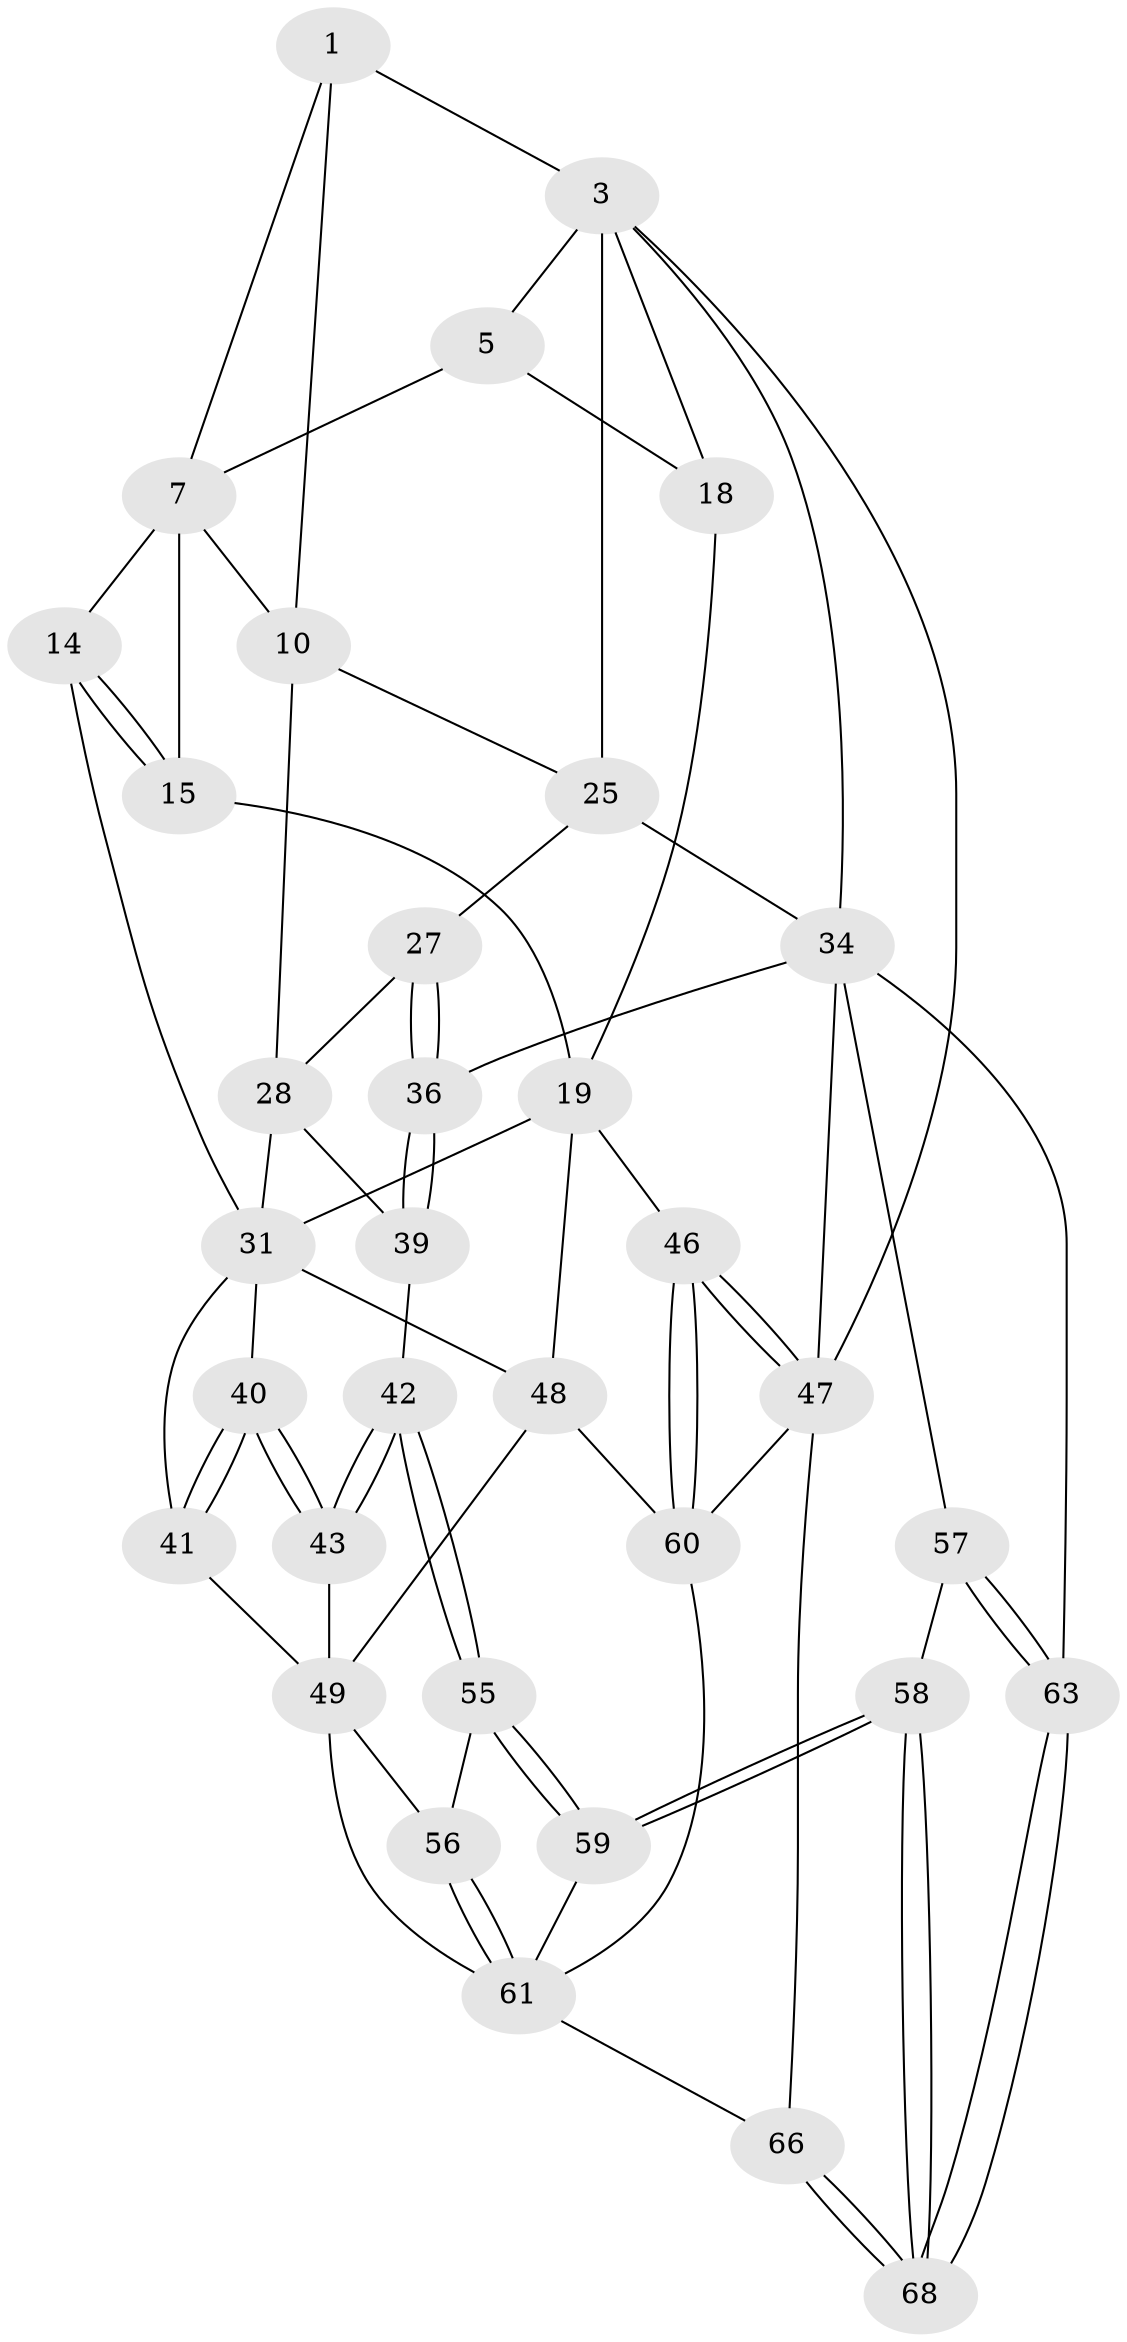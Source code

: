 // original degree distribution, {3: 0.029411764705882353, 4: 0.2647058823529412, 6: 0.23529411764705882, 5: 0.47058823529411764}
// Generated by graph-tools (version 1.1) at 2025/28/03/15/25 16:28:01]
// undirected, 34 vertices, 79 edges
graph export_dot {
graph [start="1"]
  node [color=gray90,style=filled];
  1 [pos="+0.3244178839416816+0",super="+2+6"];
  3 [pos="+1+0",super="+4+24"];
  5 [pos="+0.09551467388625186+0",super="+9"];
  7 [pos="+0.21666475284194553+0.14119768573406566",super="+8+13"];
  10 [pos="+0.6808764716831532+0.1028163778557079",super="+11"];
  14 [pos="+0.24183697083108904+0.19978388147619977",super="+21"];
  15 [pos="+0.19449986972782385+0.34050341812898244",super="+16"];
  18 [pos="+0+0.23842277312518637"];
  19 [pos="+0.1398886824154466+0.39915888774973507",super="+20"];
  25 [pos="+0.687397568058062+0.10715048418243689",super="+26"];
  27 [pos="+0.788024187663403+0.34002857299993633"];
  28 [pos="+0.6684339350405525+0.37122143992503887",super="+37"];
  31 [pos="+0.41809211167098015+0.37433531379556534",super="+38+32"];
  34 [pos="+1+0.609018354092718",super="+35+44"];
  36 [pos="+0.8361938248842244+0.5862559311555042"];
  39 [pos="+0.6798085564536377+0.5530275685570785"];
  40 [pos="+0.44575265283122767+0.4963529079685615"];
  41 [pos="+0.24263503920283658+0.5073702023917516"];
  42 [pos="+0.6695567270653074+0.5591311293693465"];
  43 [pos="+0.4541005810755793+0.5322516926536184"];
  46 [pos="+0+0.8881348501195182"];
  47 [pos="+0+1",super="+67"];
  48 [pos="+0.1443919226084636+0.531431258427034",super="+51"];
  49 [pos="+0.25622658743538723+0.5272255721286109",super="+52+50"];
  55 [pos="+0.5954288227447637+0.7102225958170988"];
  56 [pos="+0.4851614125938408+0.6850511435679639"];
  57 [pos="+0.7479985968423624+0.7445937718645588"];
  58 [pos="+0.630333177057709+0.8272466481865769"];
  59 [pos="+0.625616021293473+0.8231493893141885"];
  60 [pos="+0.08803621882052369+0.7351920188194527",super="+65"];
  61 [pos="+0.47654091213333083+0.8346665432075582",super="+62+64"];
  63 [pos="+1+1"];
  66 [pos="+0.4064811319751566+1"];
  68 [pos="+0.7904386384187037+1"];
  1 -- 10 [weight=2];
  1 -- 3;
  1 -- 7;
  3 -- 18;
  3 -- 5;
  3 -- 47;
  3 -- 25 [weight=2];
  3 -- 34;
  5 -- 18;
  5 -- 7;
  7 -- 15;
  7 -- 10 [weight=2];
  7 -- 14 [weight=2];
  10 -- 25;
  10 -- 28;
  14 -- 15 [weight=2];
  14 -- 15;
  14 -- 31;
  15 -- 19;
  18 -- 19;
  19 -- 48;
  19 -- 46;
  19 -- 31;
  25 -- 27;
  25 -- 34;
  27 -- 28;
  27 -- 36;
  27 -- 36;
  28 -- 39;
  28 -- 31;
  31 -- 40;
  31 -- 48;
  31 -- 41;
  34 -- 57;
  34 -- 36;
  34 -- 63;
  34 -- 47;
  36 -- 39;
  36 -- 39;
  39 -- 42;
  40 -- 41;
  40 -- 41;
  40 -- 43;
  40 -- 43;
  41 -- 49;
  42 -- 43;
  42 -- 43;
  42 -- 55;
  42 -- 55;
  43 -- 49;
  46 -- 47;
  46 -- 47;
  46 -- 60;
  46 -- 60;
  47 -- 66;
  47 -- 60;
  48 -- 60;
  48 -- 49;
  49 -- 56;
  49 -- 61;
  55 -- 56;
  55 -- 59;
  55 -- 59;
  56 -- 61;
  56 -- 61;
  57 -- 58;
  57 -- 63;
  57 -- 63;
  58 -- 59;
  58 -- 59;
  58 -- 68;
  58 -- 68;
  59 -- 61;
  60 -- 61;
  61 -- 66;
  63 -- 68;
  63 -- 68;
  66 -- 68;
  66 -- 68;
}
